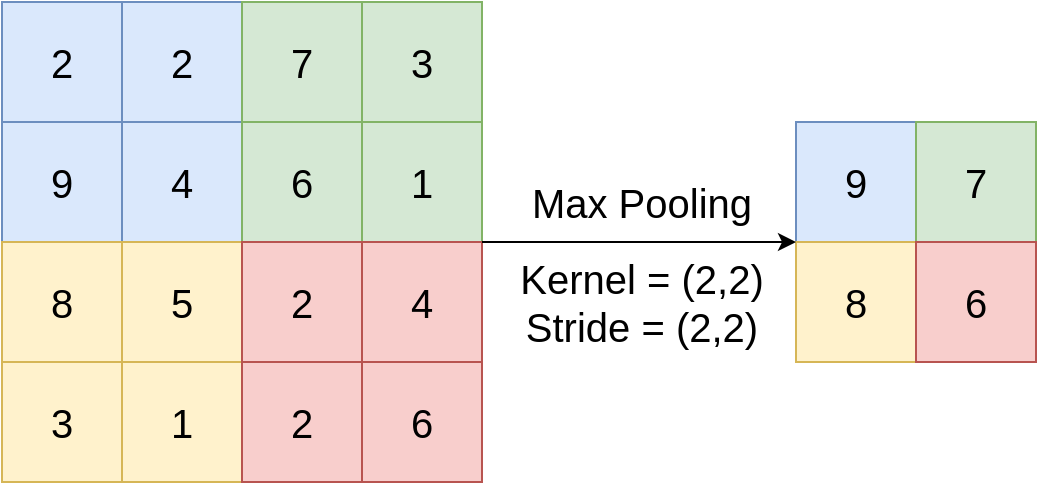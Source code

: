 <mxfile version="14.6.13" type="device"><diagram id="iV9l2tb-8GYo1IL0tIHd" name="Page-1"><mxGraphModel dx="1366" dy="816" grid="1" gridSize="10" guides="1" tooltips="1" connect="1" arrows="1" fold="1" page="1" pageScale="1" pageWidth="850" pageHeight="1100" math="0" shadow="0"><root><mxCell id="0"/><mxCell id="1" parent="0"/><mxCell id="eYmus5AD8NQCqmmIRRJB-1" value="2" style="rounded=0;whiteSpace=wrap;html=1;fillColor=#dae8fc;strokeColor=#6c8ebf;fontSize=20;" vertex="1" parent="1"><mxGeometry x="140" y="190" width="60" height="60" as="geometry"/></mxCell><mxCell id="eYmus5AD8NQCqmmIRRJB-2" value="2" style="rounded=0;whiteSpace=wrap;html=1;fillColor=#dae8fc;strokeColor=#6c8ebf;fontSize=20;" vertex="1" parent="1"><mxGeometry x="200" y="190" width="60" height="60" as="geometry"/></mxCell><mxCell id="eYmus5AD8NQCqmmIRRJB-3" value="9" style="rounded=0;whiteSpace=wrap;html=1;fillColor=#dae8fc;strokeColor=#6c8ebf;fontSize=20;" vertex="1" parent="1"><mxGeometry x="140" y="250" width="60" height="60" as="geometry"/></mxCell><mxCell id="eYmus5AD8NQCqmmIRRJB-4" value="4" style="rounded=0;whiteSpace=wrap;html=1;fillColor=#dae8fc;strokeColor=#6c8ebf;fontSize=20;" vertex="1" parent="1"><mxGeometry x="200" y="250" width="60" height="60" as="geometry"/></mxCell><mxCell id="eYmus5AD8NQCqmmIRRJB-5" value="7" style="rounded=0;whiteSpace=wrap;html=1;fillColor=#d5e8d4;strokeColor=#82b366;fontSize=20;" vertex="1" parent="1"><mxGeometry x="260" y="190" width="60" height="60" as="geometry"/></mxCell><mxCell id="eYmus5AD8NQCqmmIRRJB-6" value="3" style="rounded=0;whiteSpace=wrap;html=1;fillColor=#d5e8d4;strokeColor=#82b366;fontSize=20;" vertex="1" parent="1"><mxGeometry x="320" y="190" width="60" height="60" as="geometry"/></mxCell><mxCell id="eYmus5AD8NQCqmmIRRJB-7" value="6" style="rounded=0;whiteSpace=wrap;html=1;fillColor=#d5e8d4;strokeColor=#82b366;fontSize=20;" vertex="1" parent="1"><mxGeometry x="260" y="250" width="60" height="60" as="geometry"/></mxCell><mxCell id="eYmus5AD8NQCqmmIRRJB-8" value="1" style="rounded=0;whiteSpace=wrap;html=1;fillColor=#d5e8d4;strokeColor=#82b366;fontSize=20;" vertex="1" parent="1"><mxGeometry x="320" y="250" width="60" height="60" as="geometry"/></mxCell><mxCell id="eYmus5AD8NQCqmmIRRJB-9" value="8" style="rounded=0;whiteSpace=wrap;html=1;fillColor=#fff2cc;strokeColor=#d6b656;fontSize=20;" vertex="1" parent="1"><mxGeometry x="140" y="310" width="60" height="60" as="geometry"/></mxCell><mxCell id="eYmus5AD8NQCqmmIRRJB-10" value="5" style="rounded=0;whiteSpace=wrap;html=1;fillColor=#fff2cc;strokeColor=#d6b656;fontSize=20;" vertex="1" parent="1"><mxGeometry x="200" y="310" width="60" height="60" as="geometry"/></mxCell><mxCell id="eYmus5AD8NQCqmmIRRJB-11" value="3" style="rounded=0;whiteSpace=wrap;html=1;fillColor=#fff2cc;strokeColor=#d6b656;fontSize=20;" vertex="1" parent="1"><mxGeometry x="140" y="370" width="60" height="60" as="geometry"/></mxCell><mxCell id="eYmus5AD8NQCqmmIRRJB-12" value="1" style="rounded=0;whiteSpace=wrap;html=1;fillColor=#fff2cc;strokeColor=#d6b656;fontSize=20;" vertex="1" parent="1"><mxGeometry x="200" y="370" width="60" height="60" as="geometry"/></mxCell><mxCell id="eYmus5AD8NQCqmmIRRJB-13" value="2" style="rounded=0;whiteSpace=wrap;html=1;fillColor=#f8cecc;strokeColor=#b85450;fontSize=20;" vertex="1" parent="1"><mxGeometry x="260" y="310" width="60" height="60" as="geometry"/></mxCell><mxCell id="eYmus5AD8NQCqmmIRRJB-14" value="4" style="rounded=0;whiteSpace=wrap;html=1;fillColor=#f8cecc;strokeColor=#b85450;fontSize=20;" vertex="1" parent="1"><mxGeometry x="320" y="310" width="60" height="60" as="geometry"/></mxCell><mxCell id="eYmus5AD8NQCqmmIRRJB-15" value="2" style="rounded=0;whiteSpace=wrap;html=1;fillColor=#f8cecc;strokeColor=#b85450;fontSize=20;" vertex="1" parent="1"><mxGeometry x="260" y="370" width="60" height="60" as="geometry"/></mxCell><mxCell id="eYmus5AD8NQCqmmIRRJB-16" value="6" style="rounded=0;whiteSpace=wrap;html=1;fillColor=#f8cecc;strokeColor=#b85450;fontSize=20;" vertex="1" parent="1"><mxGeometry x="320" y="370" width="60" height="60" as="geometry"/></mxCell><mxCell id="eYmus5AD8NQCqmmIRRJB-17" value="9" style="rounded=0;whiteSpace=wrap;html=1;fillColor=#dae8fc;strokeColor=#6c8ebf;fontSize=20;" vertex="1" parent="1"><mxGeometry x="537" y="250" width="60" height="60" as="geometry"/></mxCell><mxCell id="eYmus5AD8NQCqmmIRRJB-18" value="7" style="rounded=0;whiteSpace=wrap;html=1;fillColor=#d5e8d4;strokeColor=#82b366;fontSize=20;" vertex="1" parent="1"><mxGeometry x="597" y="250" width="60" height="60" as="geometry"/></mxCell><mxCell id="eYmus5AD8NQCqmmIRRJB-19" value="8" style="rounded=0;whiteSpace=wrap;html=1;fillColor=#fff2cc;strokeColor=#d6b656;fontSize=20;" vertex="1" parent="1"><mxGeometry x="537" y="310" width="60" height="60" as="geometry"/></mxCell><mxCell id="eYmus5AD8NQCqmmIRRJB-20" value="6" style="rounded=0;whiteSpace=wrap;html=1;fillColor=#f8cecc;strokeColor=#b85450;fontSize=20;" vertex="1" parent="1"><mxGeometry x="597" y="310" width="60" height="60" as="geometry"/></mxCell><mxCell id="eYmus5AD8NQCqmmIRRJB-21" value="" style="endArrow=classic;html=1;fontSize=20;entryX=0;entryY=0;entryDx=0;entryDy=0;exitX=1;exitY=0;exitDx=0;exitDy=0;" edge="1" parent="1" source="eYmus5AD8NQCqmmIRRJB-14" target="eYmus5AD8NQCqmmIRRJB-19"><mxGeometry width="50" height="50" relative="1" as="geometry"><mxPoint x="400" y="440" as="sourcePoint"/><mxPoint x="450" y="390" as="targetPoint"/></mxGeometry></mxCell><mxCell id="eYmus5AD8NQCqmmIRRJB-22" value="Max Pooling" style="text;html=1;strokeColor=none;fillColor=none;align=center;verticalAlign=middle;whiteSpace=wrap;rounded=0;fontSize=20;" vertex="1" parent="1"><mxGeometry x="390" y="280" width="140" height="20" as="geometry"/></mxCell><mxCell id="eYmus5AD8NQCqmmIRRJB-23" value="Kernel = (2,2)&lt;br&gt;Stride = (2,2)" style="text;html=1;strokeColor=none;fillColor=none;align=center;verticalAlign=middle;whiteSpace=wrap;rounded=0;fontSize=20;" vertex="1" parent="1"><mxGeometry x="390" y="305" width="140" height="70" as="geometry"/></mxCell></root></mxGraphModel></diagram></mxfile>
